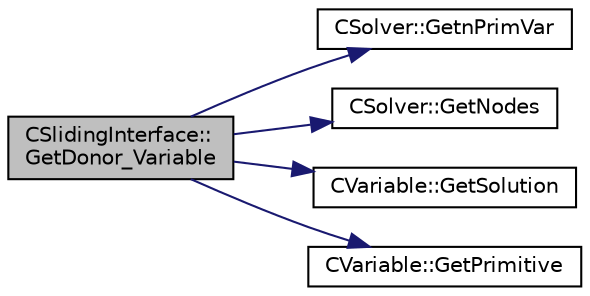 digraph "CSlidingInterface::GetDonor_Variable"
{
  edge [fontname="Helvetica",fontsize="10",labelfontname="Helvetica",labelfontsize="10"];
  node [fontname="Helvetica",fontsize="10",shape=record];
  rankdir="LR";
  Node8 [label="CSlidingInterface::\lGetDonor_Variable",height=0.2,width=0.4,color="black", fillcolor="grey75", style="filled", fontcolor="black"];
  Node8 -> Node9 [color="midnightblue",fontsize="10",style="solid",fontname="Helvetica"];
  Node9 [label="CSolver::GetnPrimVar",height=0.2,width=0.4,color="black", fillcolor="white", style="filled",URL="$class_c_solver.html#a42526e1f01fb256c65475aae0b193664",tooltip="Get the number of variables of the problem. "];
  Node8 -> Node10 [color="midnightblue",fontsize="10",style="solid",fontname="Helvetica"];
  Node10 [label="CSolver::GetNodes",height=0.2,width=0.4,color="black", fillcolor="white", style="filled",URL="$class_c_solver.html#af3198e52a2ea377bb765647b5e697197",tooltip="Allow outside access to the nodes of the solver, containing conservatives, primitives, etc. "];
  Node8 -> Node11 [color="midnightblue",fontsize="10",style="solid",fontname="Helvetica"];
  Node11 [label="CVariable::GetSolution",height=0.2,width=0.4,color="black", fillcolor="white", style="filled",URL="$class_c_variable.html#a261483e39c23c1de7cb9aea7e917c121",tooltip="Get the solution. "];
  Node8 -> Node12 [color="midnightblue",fontsize="10",style="solid",fontname="Helvetica"];
  Node12 [label="CVariable::GetPrimitive",height=0.2,width=0.4,color="black", fillcolor="white", style="filled",URL="$class_c_variable.html#abe38982ec51efc8391ef27fc434f37ad",tooltip="A virtual member. "];
}
